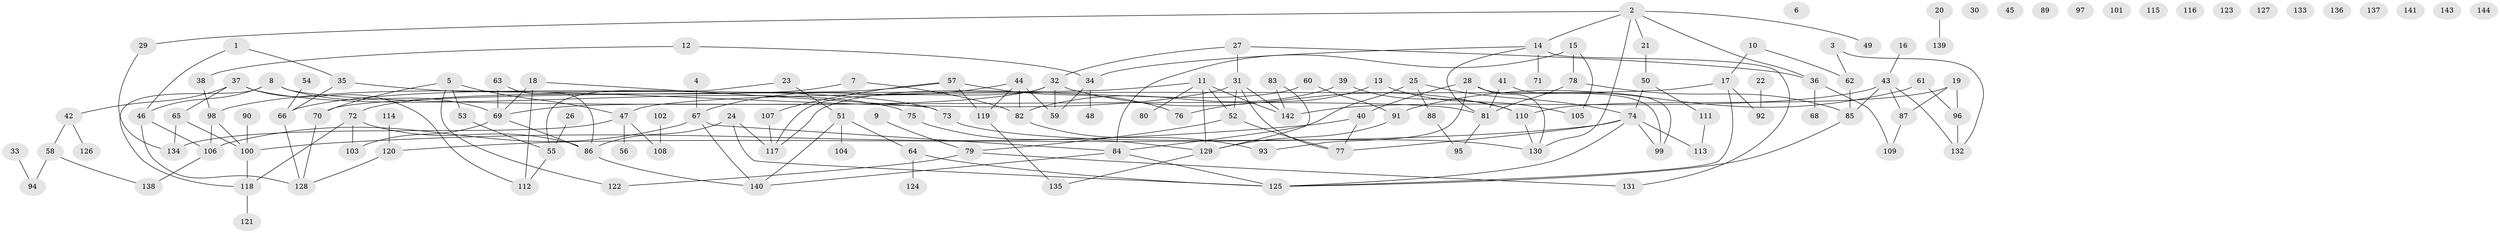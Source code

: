 // Generated by graph-tools (version 1.1) at 2025/25/03/09/25 03:25:23]
// undirected, 144 vertices, 185 edges
graph export_dot {
graph [start="1"]
  node [color=gray90,style=filled];
  1;
  2;
  3;
  4;
  5;
  6;
  7;
  8;
  9;
  10;
  11;
  12;
  13;
  14;
  15;
  16;
  17;
  18;
  19;
  20;
  21;
  22;
  23;
  24;
  25;
  26;
  27;
  28;
  29;
  30;
  31;
  32;
  33;
  34;
  35;
  36;
  37;
  38;
  39;
  40;
  41;
  42;
  43;
  44;
  45;
  46;
  47;
  48;
  49;
  50;
  51;
  52;
  53;
  54;
  55;
  56;
  57;
  58;
  59;
  60;
  61;
  62;
  63;
  64;
  65;
  66;
  67;
  68;
  69;
  70;
  71;
  72;
  73;
  74;
  75;
  76;
  77;
  78;
  79;
  80;
  81;
  82;
  83;
  84;
  85;
  86;
  87;
  88;
  89;
  90;
  91;
  92;
  93;
  94;
  95;
  96;
  97;
  98;
  99;
  100;
  101;
  102;
  103;
  104;
  105;
  106;
  107;
  108;
  109;
  110;
  111;
  112;
  113;
  114;
  115;
  116;
  117;
  118;
  119;
  120;
  121;
  122;
  123;
  124;
  125;
  126;
  127;
  128;
  129;
  130;
  131;
  132;
  133;
  134;
  135;
  136;
  137;
  138;
  139;
  140;
  141;
  142;
  143;
  144;
  1 -- 35;
  1 -- 46;
  2 -- 14;
  2 -- 21;
  2 -- 29;
  2 -- 36;
  2 -- 49;
  2 -- 130;
  3 -- 62;
  3 -- 132;
  4 -- 67;
  5 -- 47;
  5 -- 53;
  5 -- 70;
  5 -- 122;
  7 -- 72;
  7 -- 82;
  8 -- 46;
  8 -- 69;
  8 -- 81;
  8 -- 118;
  9 -- 79;
  10 -- 17;
  10 -- 62;
  11 -- 52;
  11 -- 70;
  11 -- 80;
  11 -- 129;
  11 -- 142;
  12 -- 34;
  12 -- 38;
  13 -- 76;
  13 -- 105;
  14 -- 34;
  14 -- 71;
  14 -- 81;
  14 -- 131;
  15 -- 78;
  15 -- 84;
  15 -- 105;
  16 -- 43;
  17 -- 47;
  17 -- 92;
  17 -- 125;
  18 -- 69;
  18 -- 73;
  18 -- 112;
  19 -- 87;
  19 -- 96;
  19 -- 110;
  20 -- 139;
  21 -- 50;
  22 -- 92;
  23 -- 51;
  23 -- 55;
  24 -- 86;
  24 -- 117;
  24 -- 125;
  25 -- 74;
  25 -- 84;
  25 -- 88;
  26 -- 55;
  27 -- 31;
  27 -- 32;
  27 -- 36;
  28 -- 40;
  28 -- 93;
  28 -- 99;
  28 -- 130;
  29 -- 134;
  31 -- 52;
  31 -- 77;
  31 -- 98;
  31 -- 142;
  32 -- 59;
  32 -- 69;
  32 -- 110;
  32 -- 117;
  33 -- 94;
  34 -- 48;
  34 -- 59;
  35 -- 66;
  35 -- 73;
  36 -- 68;
  36 -- 109;
  37 -- 42;
  37 -- 65;
  37 -- 75;
  37 -- 112;
  38 -- 98;
  39 -- 82;
  39 -- 110;
  40 -- 77;
  40 -- 100;
  41 -- 81;
  41 -- 99;
  42 -- 58;
  42 -- 126;
  43 -- 85;
  43 -- 87;
  43 -- 132;
  43 -- 142;
  44 -- 59;
  44 -- 67;
  44 -- 82;
  44 -- 119;
  46 -- 106;
  46 -- 128;
  47 -- 56;
  47 -- 108;
  47 -- 134;
  50 -- 74;
  50 -- 111;
  51 -- 64;
  51 -- 104;
  51 -- 140;
  52 -- 77;
  52 -- 79;
  53 -- 55;
  54 -- 66;
  55 -- 112;
  57 -- 66;
  57 -- 76;
  57 -- 107;
  57 -- 119;
  58 -- 94;
  58 -- 138;
  60 -- 91;
  60 -- 117;
  61 -- 91;
  61 -- 96;
  62 -- 85;
  63 -- 69;
  63 -- 86;
  64 -- 124;
  64 -- 125;
  65 -- 100;
  65 -- 134;
  66 -- 128;
  67 -- 84;
  67 -- 106;
  67 -- 140;
  69 -- 86;
  69 -- 103;
  70 -- 128;
  72 -- 86;
  72 -- 103;
  72 -- 118;
  73 -- 130;
  74 -- 77;
  74 -- 99;
  74 -- 113;
  74 -- 120;
  74 -- 125;
  75 -- 129;
  78 -- 81;
  78 -- 85;
  79 -- 122;
  79 -- 131;
  81 -- 95;
  82 -- 93;
  83 -- 129;
  83 -- 142;
  84 -- 125;
  84 -- 140;
  85 -- 125;
  86 -- 140;
  87 -- 109;
  88 -- 95;
  90 -- 100;
  91 -- 129;
  96 -- 132;
  98 -- 100;
  98 -- 106;
  100 -- 118;
  102 -- 108;
  106 -- 138;
  107 -- 117;
  110 -- 130;
  111 -- 113;
  114 -- 120;
  118 -- 121;
  119 -- 135;
  120 -- 128;
  129 -- 135;
}
